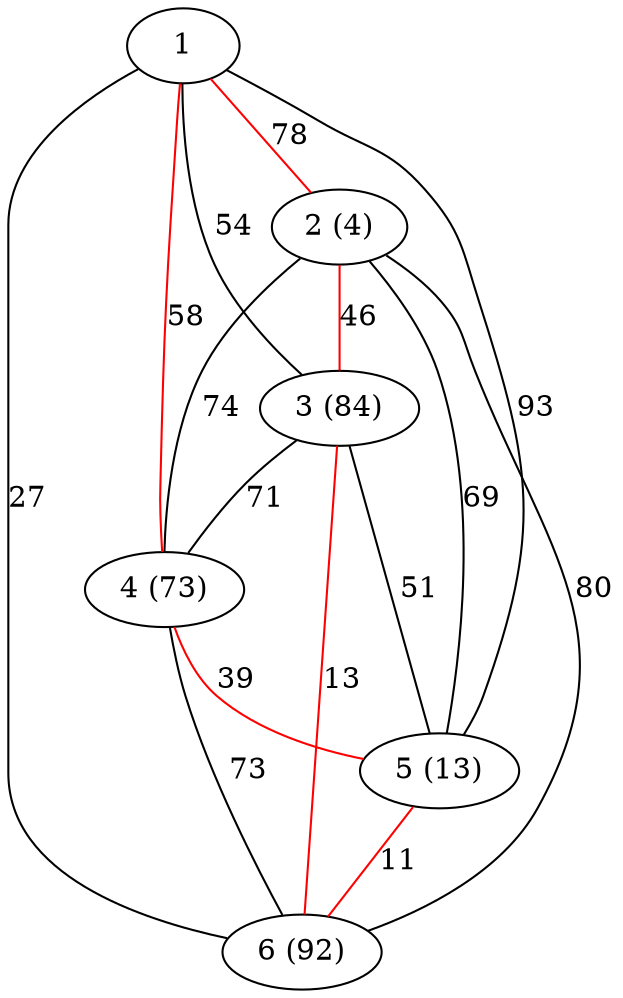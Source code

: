 graph g {
1 -- 2 [label=78 color=red]
5 -- 6 [label=11 color=red]
1 -- 3 [label=54 color=black]
4 -- 6 [label=73 color=black]
4 -- 5 [label=39 color=red]
1 -- 4 [label=58 color=red]
1 -- 5 [label=93 color=black]
2 -- 6 [label=80 color=black]
2 -- 3 [label=46 color=red]
3 -- 6 [label=13 color=red]
1 -- 6 [label=27 color=black]
2 -- 5 [label=69 color=black]
3 -- 4 [label=71 color=black]
2 -- 4 [label=74 color=black]
3 -- 5 [label=51 color=black]
2 [label="2 (4)"]
3 [label="3 (84)"]
4 [label="4 (73)"]
5 [label="5 (13)"]
6 [label="6 (92)"]
}